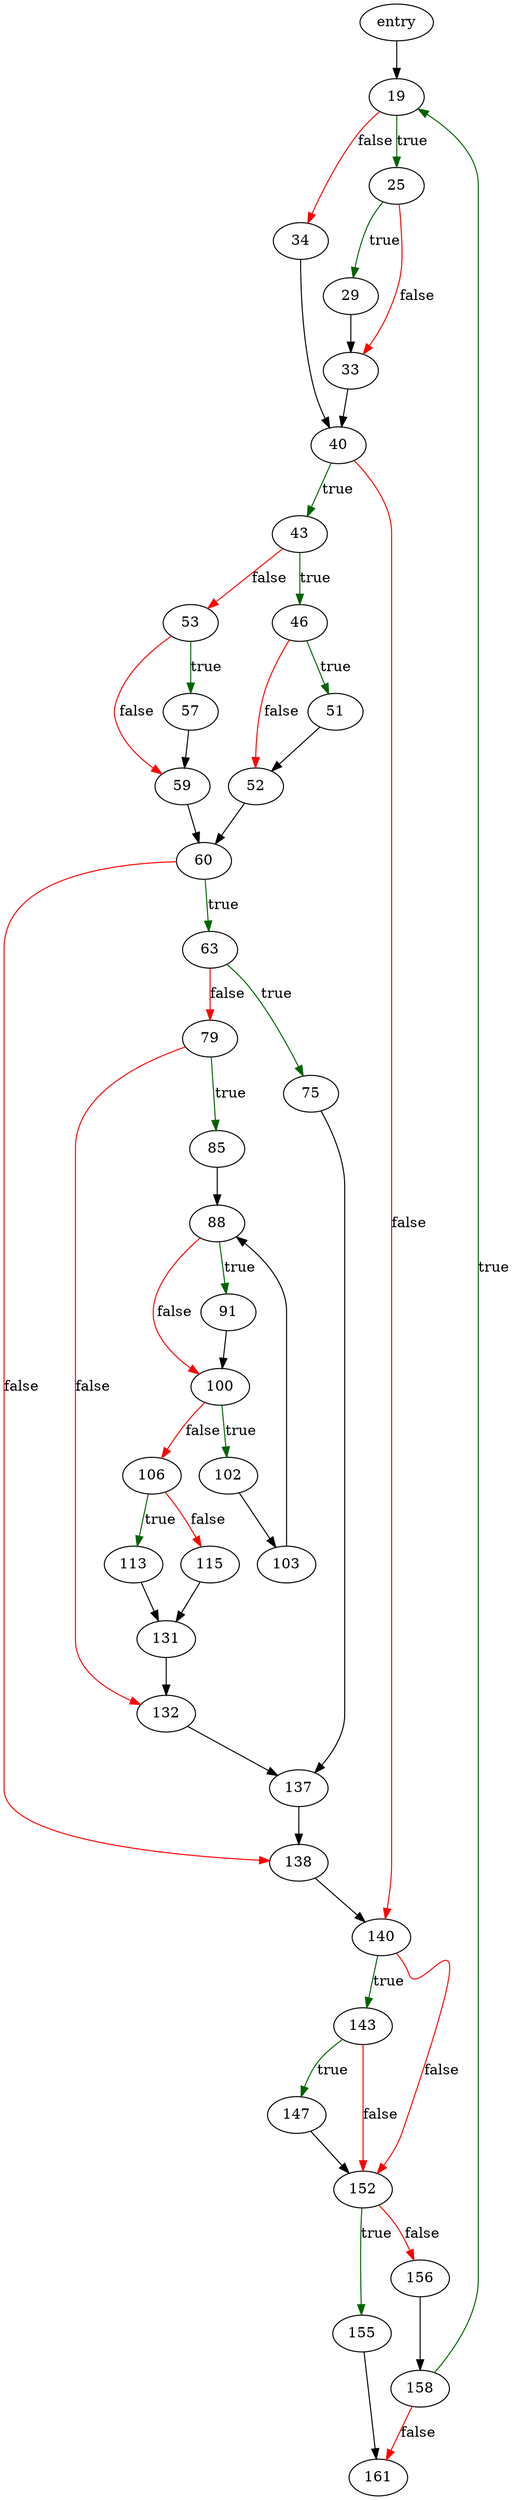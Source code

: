 digraph "unixFullPathname" {
	// Node definitions.
	4 [label=entry];
	19;
	25;
	29;
	33;
	34;
	40;
	43;
	46;
	51;
	52;
	53;
	57;
	59;
	60;
	63;
	75;
	79;
	85;
	88;
	91;
	100;
	102;
	103;
	106;
	113;
	115;
	131;
	132;
	137;
	138;
	140;
	143;
	147;
	152;
	155;
	156;
	158;
	161;

	// Edge definitions.
	4 -> 19;
	19 -> 25 [
		color=darkgreen
		label=true
	];
	19 -> 34 [
		color=red
		label=false
	];
	25 -> 29 [
		color=darkgreen
		label=true
	];
	25 -> 33 [
		color=red
		label=false
	];
	29 -> 33;
	33 -> 40;
	34 -> 40;
	40 -> 43 [
		color=darkgreen
		label=true
	];
	40 -> 140 [
		color=red
		label=false
	];
	43 -> 46 [
		color=darkgreen
		label=true
	];
	43 -> 53 [
		color=red
		label=false
	];
	46 -> 51 [
		color=darkgreen
		label=true
	];
	46 -> 52 [
		color=red
		label=false
	];
	51 -> 52;
	52 -> 60;
	53 -> 57 [
		color=darkgreen
		label=true
	];
	53 -> 59 [
		color=red
		label=false
	];
	57 -> 59;
	59 -> 60;
	60 -> 63 [
		color=darkgreen
		label=true
	];
	60 -> 138 [
		color=red
		label=false
	];
	63 -> 75 [
		color=darkgreen
		label=true
	];
	63 -> 79 [
		color=red
		label=false
	];
	75 -> 137;
	79 -> 85 [
		color=darkgreen
		label=true
	];
	79 -> 132 [
		color=red
		label=false
	];
	85 -> 88;
	88 -> 91 [
		color=darkgreen
		label=true
	];
	88 -> 100 [
		color=red
		label=false
	];
	91 -> 100;
	100 -> 102 [
		color=darkgreen
		label=true
	];
	100 -> 106 [
		color=red
		label=false
	];
	102 -> 103;
	103 -> 88;
	106 -> 113 [
		color=darkgreen
		label=true
	];
	106 -> 115 [
		color=red
		label=false
	];
	113 -> 131;
	115 -> 131;
	131 -> 132;
	132 -> 137;
	137 -> 138;
	138 -> 140;
	140 -> 143 [
		color=darkgreen
		label=true
	];
	140 -> 152 [
		color=red
		label=false
	];
	143 -> 147 [
		color=darkgreen
		label=true
	];
	143 -> 152 [
		color=red
		label=false
	];
	147 -> 152;
	152 -> 155 [
		color=darkgreen
		label=true
	];
	152 -> 156 [
		color=red
		label=false
	];
	155 -> 161;
	156 -> 158;
	158 -> 19 [
		color=darkgreen
		label=true
	];
	158 -> 161 [
		color=red
		label=false
	];
}